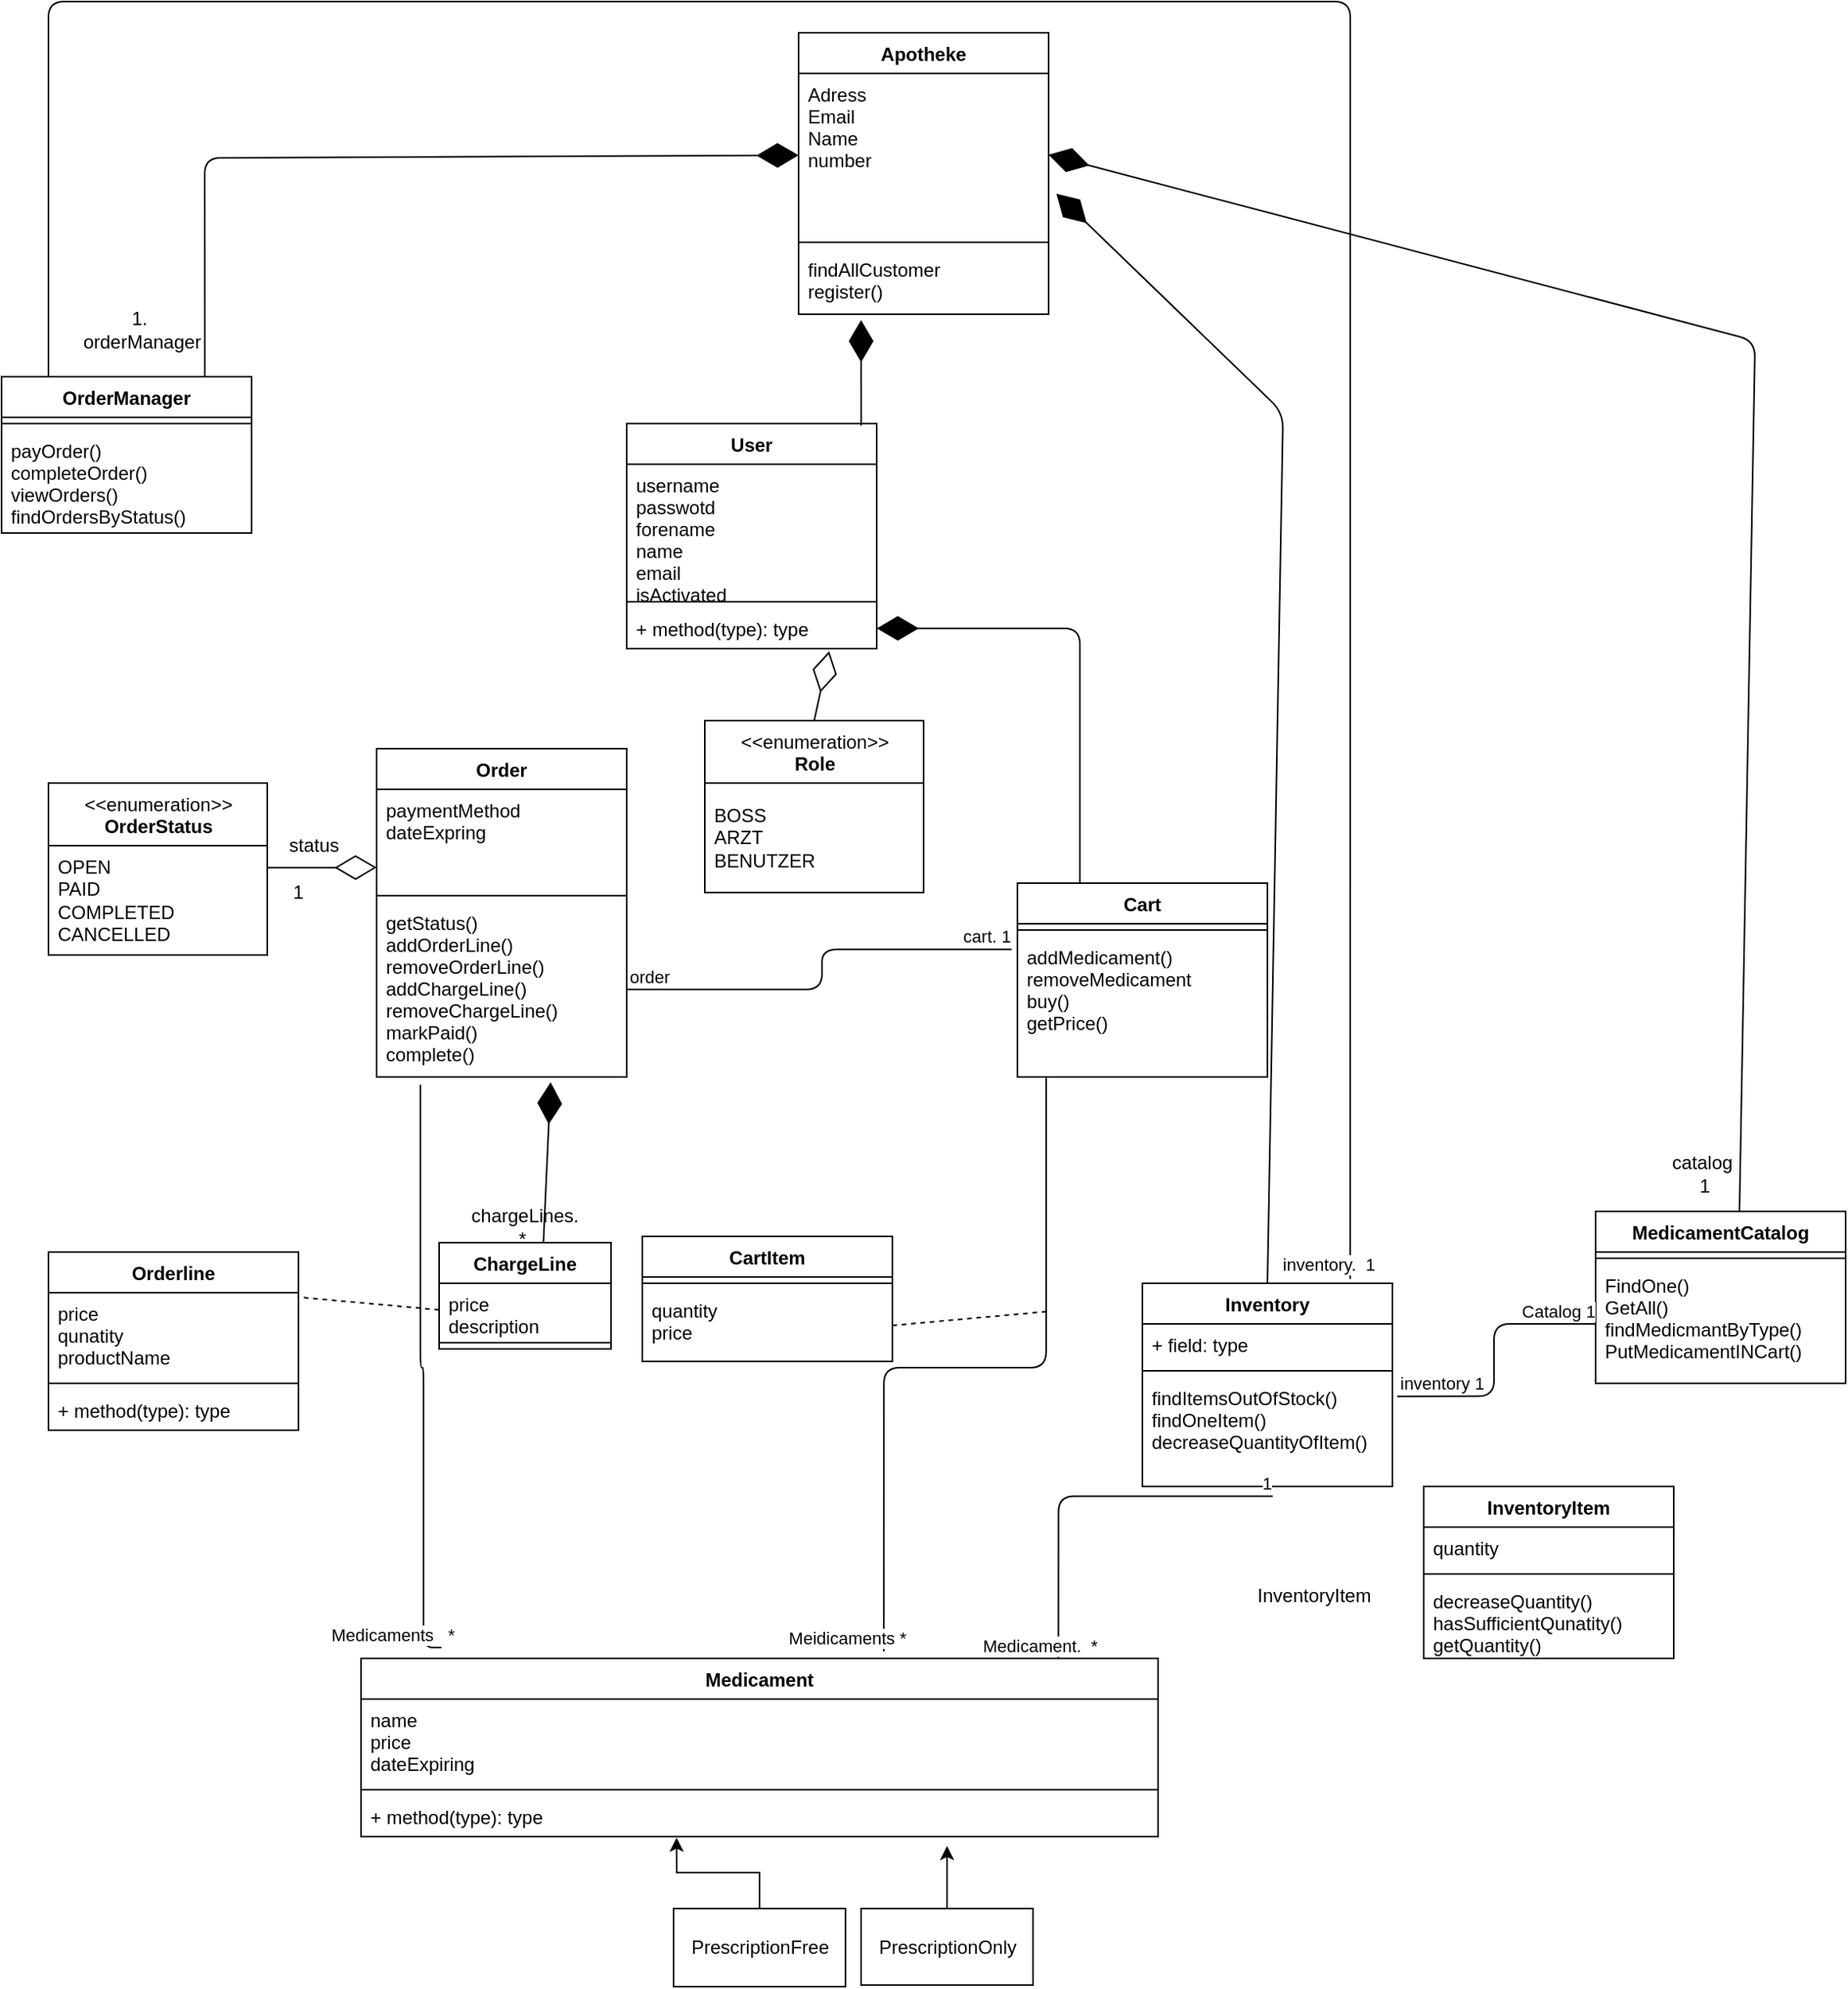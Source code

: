 <mxfile version="13.9.2" type="device"><diagram id="C5RBs43oDa-KdzZeNtuy" name="Page-1"><mxGraphModel dx="1781" dy="1690" grid="1" gridSize="10" guides="1" tooltips="1" connect="1" arrows="1" fold="1" page="1" pageScale="1" pageWidth="827" pageHeight="1169" math="0" shadow="0"><root><mxCell id="WIyWlLk6GJQsqaUBKTNV-0"/><mxCell id="WIyWlLk6GJQsqaUBKTNV-1" parent="WIyWlLk6GJQsqaUBKTNV-0"/><mxCell id="mdw0Ln1GYrUHmA_hGkr2-0" value="Apotheke" style="swimlane;fontStyle=1;align=center;verticalAlign=top;childLayout=stackLayout;horizontal=1;startSize=26;horizontalStack=0;resizeParent=1;resizeParentMax=0;resizeLast=0;collapsible=1;marginBottom=0;" parent="WIyWlLk6GJQsqaUBKTNV-1" vertex="1"><mxGeometry x="360" y="-20" width="160" height="180" as="geometry"/></mxCell><mxCell id="mdw0Ln1GYrUHmA_hGkr2-1" value="Adress&#10;Email&#10;Name&#10;number&#10;&#10;" style="text;strokeColor=none;fillColor=none;align=left;verticalAlign=top;spacingLeft=4;spacingRight=4;overflow=hidden;rotatable=0;points=[[0,0.5],[1,0.5]];portConstraint=eastwest;" parent="mdw0Ln1GYrUHmA_hGkr2-0" vertex="1"><mxGeometry y="26" width="160" height="104" as="geometry"/></mxCell><mxCell id="mdw0Ln1GYrUHmA_hGkr2-2" value="" style="line;strokeWidth=1;fillColor=none;align=left;verticalAlign=middle;spacingTop=-1;spacingLeft=3;spacingRight=3;rotatable=0;labelPosition=right;points=[];portConstraint=eastwest;" parent="mdw0Ln1GYrUHmA_hGkr2-0" vertex="1"><mxGeometry y="130" width="160" height="8" as="geometry"/></mxCell><mxCell id="mdw0Ln1GYrUHmA_hGkr2-3" value="findAllCustomer&#10;register()&#10;" style="text;strokeColor=none;fillColor=none;align=left;verticalAlign=top;spacingLeft=4;spacingRight=4;overflow=hidden;rotatable=0;points=[[0,0.5],[1,0.5]];portConstraint=eastwest;" parent="mdw0Ln1GYrUHmA_hGkr2-0" vertex="1"><mxGeometry y="138" width="160" height="42" as="geometry"/></mxCell><mxCell id="mdw0Ln1GYrUHmA_hGkr2-4" value="User" style="swimlane;fontStyle=1;align=center;verticalAlign=top;childLayout=stackLayout;horizontal=1;startSize=26;horizontalStack=0;resizeParent=1;resizeParentMax=0;resizeLast=0;collapsible=1;marginBottom=0;" parent="WIyWlLk6GJQsqaUBKTNV-1" vertex="1"><mxGeometry x="250" y="230" width="160" height="144" as="geometry"/></mxCell><mxCell id="mdw0Ln1GYrUHmA_hGkr2-5" value="username&#10;passwotd&#10;forename&#10;name &#10;email&#10;isActivated&#10;adress" style="text;strokeColor=none;fillColor=none;align=left;verticalAlign=top;spacingLeft=4;spacingRight=4;overflow=hidden;rotatable=0;points=[[0,0.5],[1,0.5]];portConstraint=eastwest;" parent="mdw0Ln1GYrUHmA_hGkr2-4" vertex="1"><mxGeometry y="26" width="160" height="84" as="geometry"/></mxCell><mxCell id="mdw0Ln1GYrUHmA_hGkr2-6" value="" style="line;strokeWidth=1;fillColor=none;align=left;verticalAlign=middle;spacingTop=-1;spacingLeft=3;spacingRight=3;rotatable=0;labelPosition=right;points=[];portConstraint=eastwest;" parent="mdw0Ln1GYrUHmA_hGkr2-4" vertex="1"><mxGeometry y="110" width="160" height="8" as="geometry"/></mxCell><mxCell id="mdw0Ln1GYrUHmA_hGkr2-7" value="+ method(type): type" style="text;strokeColor=none;fillColor=none;align=left;verticalAlign=top;spacingLeft=4;spacingRight=4;overflow=hidden;rotatable=0;points=[[0,0.5],[1,0.5]];portConstraint=eastwest;" parent="mdw0Ln1GYrUHmA_hGkr2-4" vertex="1"><mxGeometry y="118" width="160" height="26" as="geometry"/></mxCell><mxCell id="mdw0Ln1GYrUHmA_hGkr2-8" value="" style="endArrow=diamondThin;endFill=1;endSize=24;html=1;entryX=0.25;entryY=1.09;entryDx=0;entryDy=0;entryPerimeter=0;exitX=0.938;exitY=0.009;exitDx=0;exitDy=0;exitPerimeter=0;" parent="WIyWlLk6GJQsqaUBKTNV-1" source="mdw0Ln1GYrUHmA_hGkr2-4" target="mdw0Ln1GYrUHmA_hGkr2-3" edge="1"><mxGeometry width="160" relative="1" as="geometry"><mxPoint x="440" y="540" as="sourcePoint"/><mxPoint x="600" y="540" as="targetPoint"/></mxGeometry></mxCell><mxCell id="mdw0Ln1GYrUHmA_hGkr2-9" value="&amp;lt;&amp;lt;enumeration&amp;gt;&amp;gt;&lt;br&gt;&lt;b&gt;Role&lt;/b&gt;" style="swimlane;fontStyle=0;align=center;verticalAlign=top;childLayout=stackLayout;horizontal=1;startSize=40;horizontalStack=0;resizeParent=1;resizeParentMax=0;resizeLast=0;collapsible=0;marginBottom=0;html=1;" parent="WIyWlLk6GJQsqaUBKTNV-1" vertex="1"><mxGeometry x="300" y="420" width="140" height="110" as="geometry"/></mxCell><mxCell id="mdw0Ln1GYrUHmA_hGkr2-10" value="BOSS&lt;br&gt;ARZT&lt;br&gt;BENUTZER&lt;br&gt;" style="text;html=1;strokeColor=none;fillColor=none;align=left;verticalAlign=middle;spacingLeft=4;spacingRight=4;overflow=hidden;rotatable=0;points=[[0,0.5],[1,0.5]];portConstraint=eastwest;" parent="mdw0Ln1GYrUHmA_hGkr2-9" vertex="1"><mxGeometry y="40" width="140" height="70" as="geometry"/></mxCell><mxCell id="mdw0Ln1GYrUHmA_hGkr2-11" value="" style="endArrow=diamondThin;endFill=0;endSize=24;html=1;exitX=0.5;exitY=0;exitDx=0;exitDy=0;entryX=0.81;entryY=1.064;entryDx=0;entryDy=0;entryPerimeter=0;" parent="WIyWlLk6GJQsqaUBKTNV-1" source="mdw0Ln1GYrUHmA_hGkr2-9" target="mdw0Ln1GYrUHmA_hGkr2-7" edge="1"><mxGeometry width="160" relative="1" as="geometry"><mxPoint x="370" y="560" as="sourcePoint"/><mxPoint x="373" y="525" as="targetPoint"/></mxGeometry></mxCell><mxCell id="mdw0Ln1GYrUHmA_hGkr2-12" value="Cart" style="swimlane;fontStyle=1;align=center;verticalAlign=top;childLayout=stackLayout;horizontal=1;startSize=26;horizontalStack=0;resizeParent=1;resizeParentMax=0;resizeLast=0;collapsible=1;marginBottom=0;" parent="WIyWlLk6GJQsqaUBKTNV-1" vertex="1"><mxGeometry x="500" y="524" width="160" height="124" as="geometry"/></mxCell><mxCell id="mdw0Ln1GYrUHmA_hGkr2-14" value="" style="line;strokeWidth=1;fillColor=none;align=left;verticalAlign=middle;spacingTop=-1;spacingLeft=3;spacingRight=3;rotatable=0;labelPosition=right;points=[];portConstraint=eastwest;" parent="mdw0Ln1GYrUHmA_hGkr2-12" vertex="1"><mxGeometry y="26" width="160" height="8" as="geometry"/></mxCell><mxCell id="mdw0Ln1GYrUHmA_hGkr2-15" value="addMedicament()&#10;removeMedicament&#10;buy()&#10;getPrice()" style="text;strokeColor=none;fillColor=none;align=left;verticalAlign=top;spacingLeft=4;spacingRight=4;overflow=hidden;rotatable=0;points=[[0,0.5],[1,0.5]];portConstraint=eastwest;" parent="mdw0Ln1GYrUHmA_hGkr2-12" vertex="1"><mxGeometry y="34" width="160" height="90" as="geometry"/></mxCell><mxCell id="mdw0Ln1GYrUHmA_hGkr2-16" value="" style="endArrow=diamondThin;endFill=1;endSize=24;html=1;exitX=0.25;exitY=0;exitDx=0;exitDy=0;" parent="WIyWlLk6GJQsqaUBKTNV-1" source="mdw0Ln1GYrUHmA_hGkr2-12" target="mdw0Ln1GYrUHmA_hGkr2-7" edge="1"><mxGeometry width="160" relative="1" as="geometry"><mxPoint x="500.0" y="608.732" as="sourcePoint"/><mxPoint x="501.68" y="524.0" as="targetPoint"/><Array as="points"><mxPoint x="540" y="361"/></Array></mxGeometry></mxCell><mxCell id="mdw0Ln1GYrUHmA_hGkr2-17" value="Inventory" style="swimlane;fontStyle=1;align=center;verticalAlign=top;childLayout=stackLayout;horizontal=1;startSize=26;horizontalStack=0;resizeParent=1;resizeParentMax=0;resizeLast=0;collapsible=1;marginBottom=0;" parent="WIyWlLk6GJQsqaUBKTNV-1" vertex="1"><mxGeometry x="580" y="780" width="160" height="130" as="geometry"/></mxCell><mxCell id="mdw0Ln1GYrUHmA_hGkr2-18" value="+ field: type" style="text;strokeColor=none;fillColor=none;align=left;verticalAlign=top;spacingLeft=4;spacingRight=4;overflow=hidden;rotatable=0;points=[[0,0.5],[1,0.5]];portConstraint=eastwest;" parent="mdw0Ln1GYrUHmA_hGkr2-17" vertex="1"><mxGeometry y="26" width="160" height="26" as="geometry"/></mxCell><mxCell id="mdw0Ln1GYrUHmA_hGkr2-19" value="" style="line;strokeWidth=1;fillColor=none;align=left;verticalAlign=middle;spacingTop=-1;spacingLeft=3;spacingRight=3;rotatable=0;labelPosition=right;points=[];portConstraint=eastwest;" parent="mdw0Ln1GYrUHmA_hGkr2-17" vertex="1"><mxGeometry y="52" width="160" height="8" as="geometry"/></mxCell><mxCell id="mdw0Ln1GYrUHmA_hGkr2-20" value="findItemsOutOfStock()&#10;findOneItem()&#10;decreaseQuantityOfItem()" style="text;strokeColor=none;fillColor=none;align=left;verticalAlign=top;spacingLeft=4;spacingRight=4;overflow=hidden;rotatable=0;points=[[0,0.5],[1,0.5]];portConstraint=eastwest;" parent="mdw0Ln1GYrUHmA_hGkr2-17" vertex="1"><mxGeometry y="60" width="160" height="70" as="geometry"/></mxCell><mxCell id="mdw0Ln1GYrUHmA_hGkr2-21" value="" style="endArrow=diamondThin;endFill=1;endSize=24;html=1;exitX=0.5;exitY=0;exitDx=0;exitDy=0;entryX=1.031;entryY=0.74;entryDx=0;entryDy=0;entryPerimeter=0;" parent="WIyWlLk6GJQsqaUBKTNV-1" source="mdw0Ln1GYrUHmA_hGkr2-17" target="mdw0Ln1GYrUHmA_hGkr2-1" edge="1"><mxGeometry width="160" relative="1" as="geometry"><mxPoint x="753.45" y="780" as="sourcePoint"/><mxPoint x="700.005" y="674" as="targetPoint"/><Array as="points"><mxPoint x="670" y="223"/></Array></mxGeometry></mxCell><mxCell id="mdw0Ln1GYrUHmA_hGkr2-22" value="Medicament" style="swimlane;fontStyle=1;align=center;verticalAlign=top;childLayout=stackLayout;horizontal=1;startSize=26;horizontalStack=0;resizeParent=1;resizeParentMax=0;resizeLast=0;collapsible=1;marginBottom=0;" parent="WIyWlLk6GJQsqaUBKTNV-1" vertex="1"><mxGeometry x="80" y="1020" width="510" height="114" as="geometry"/></mxCell><mxCell id="mdw0Ln1GYrUHmA_hGkr2-23" value="name&#10;price&#10;dateExpiring&#10;" style="text;strokeColor=none;fillColor=none;align=left;verticalAlign=top;spacingLeft=4;spacingRight=4;overflow=hidden;rotatable=0;points=[[0,0.5],[1,0.5]];portConstraint=eastwest;" parent="mdw0Ln1GYrUHmA_hGkr2-22" vertex="1"><mxGeometry y="26" width="510" height="54" as="geometry"/></mxCell><mxCell id="mdw0Ln1GYrUHmA_hGkr2-24" value="" style="line;strokeWidth=1;fillColor=none;align=left;verticalAlign=middle;spacingTop=-1;spacingLeft=3;spacingRight=3;rotatable=0;labelPosition=right;points=[];portConstraint=eastwest;" parent="mdw0Ln1GYrUHmA_hGkr2-22" vertex="1"><mxGeometry y="80" width="510" height="8" as="geometry"/></mxCell><mxCell id="mdw0Ln1GYrUHmA_hGkr2-25" value="+ method(type): type" style="text;strokeColor=none;fillColor=none;align=left;verticalAlign=top;spacingLeft=4;spacingRight=4;overflow=hidden;rotatable=0;points=[[0,0.5],[1,0.5]];portConstraint=eastwest;" parent="mdw0Ln1GYrUHmA_hGkr2-22" vertex="1"><mxGeometry y="88" width="510" height="26" as="geometry"/></mxCell><mxCell id="mdw0Ln1GYrUHmA_hGkr2-26" value="" style="endArrow=none;html=1;edgeStyle=orthogonalEdgeStyle;entryX=0.656;entryY=-0.04;entryDx=0;entryDy=0;entryPerimeter=0;exitX=0.115;exitY=1.007;exitDx=0;exitDy=0;exitPerimeter=0;" parent="WIyWlLk6GJQsqaUBKTNV-1" source="mdw0Ln1GYrUHmA_hGkr2-15" target="mdw0Ln1GYrUHmA_hGkr2-22" edge="1"><mxGeometry relative="1" as="geometry"><mxPoint x="600" y="920" as="sourcePoint"/><mxPoint x="760" y="920" as="targetPoint"/></mxGeometry></mxCell><mxCell id="mdw0Ln1GYrUHmA_hGkr2-28" value="Meidicaments *" style="edgeLabel;resizable=0;html=1;align=right;verticalAlign=bottom;" parent="mdw0Ln1GYrUHmA_hGkr2-26" connectable="0" vertex="1"><mxGeometry x="1" relative="1" as="geometry"><mxPoint x="15.04" as="offset"/></mxGeometry></mxCell><mxCell id="mdw0Ln1GYrUHmA_hGkr2-34" style="edgeStyle=orthogonalEdgeStyle;rounded=0;orthogonalLoop=1;jettySize=auto;html=1;entryX=0.396;entryY=1.026;entryDx=0;entryDy=0;entryPerimeter=0;" parent="WIyWlLk6GJQsqaUBKTNV-1" source="mdw0Ln1GYrUHmA_hGkr2-30" target="mdw0Ln1GYrUHmA_hGkr2-25" edge="1"><mxGeometry relative="1" as="geometry"/></mxCell><mxCell id="mdw0Ln1GYrUHmA_hGkr2-30" value="PrescriptionFree&lt;br&gt;" style="html=1;" parent="WIyWlLk6GJQsqaUBKTNV-1" vertex="1"><mxGeometry x="280" y="1180" width="110" height="50" as="geometry"/></mxCell><mxCell id="mdw0Ln1GYrUHmA_hGkr2-33" style="edgeStyle=orthogonalEdgeStyle;rounded=0;orthogonalLoop=1;jettySize=auto;html=1;" parent="WIyWlLk6GJQsqaUBKTNV-1" source="mdw0Ln1GYrUHmA_hGkr2-31" edge="1"><mxGeometry relative="1" as="geometry"><mxPoint x="455" y="1140" as="targetPoint"/></mxGeometry></mxCell><mxCell id="mdw0Ln1GYrUHmA_hGkr2-31" value="PrescriptionOnly" style="html=1;" parent="WIyWlLk6GJQsqaUBKTNV-1" vertex="1"><mxGeometry x="400" y="1180" width="110" height="49" as="geometry"/></mxCell><mxCell id="mdw0Ln1GYrUHmA_hGkr2-35" value="CartItem" style="swimlane;fontStyle=1;align=center;verticalAlign=top;childLayout=stackLayout;horizontal=1;startSize=26;horizontalStack=0;resizeParent=1;resizeParentMax=0;resizeLast=0;collapsible=1;marginBottom=0;" parent="WIyWlLk6GJQsqaUBKTNV-1" vertex="1"><mxGeometry x="260" y="750" width="160" height="80" as="geometry"/></mxCell><mxCell id="mdw0Ln1GYrUHmA_hGkr2-37" value="" style="line;strokeWidth=1;fillColor=none;align=left;verticalAlign=middle;spacingTop=-1;spacingLeft=3;spacingRight=3;rotatable=0;labelPosition=right;points=[];portConstraint=eastwest;" parent="mdw0Ln1GYrUHmA_hGkr2-35" vertex="1"><mxGeometry y="26" width="160" height="8" as="geometry"/></mxCell><mxCell id="mdw0Ln1GYrUHmA_hGkr2-38" value="quantity&#10;price" style="text;strokeColor=none;fillColor=none;align=left;verticalAlign=top;spacingLeft=4;spacingRight=4;overflow=hidden;rotatable=0;points=[[0,0.5],[1,0.5]];portConstraint=eastwest;" parent="mdw0Ln1GYrUHmA_hGkr2-35" vertex="1"><mxGeometry y="34" width="160" height="46" as="geometry"/></mxCell><mxCell id="mdw0Ln1GYrUHmA_hGkr2-40" value="" style="endArrow=none;html=1;edgeStyle=orthogonalEdgeStyle;entryX=0.521;entryY=1.09;entryDx=0;entryDy=0;entryPerimeter=0;exitX=0.875;exitY=0;exitDx=0;exitDy=0;exitPerimeter=0;" parent="WIyWlLk6GJQsqaUBKTNV-1" source="mdw0Ln1GYrUHmA_hGkr2-22" target="mdw0Ln1GYrUHmA_hGkr2-20" edge="1"><mxGeometry relative="1" as="geometry"><mxPoint x="550" y="730" as="sourcePoint"/><mxPoint x="710" y="730" as="targetPoint"/></mxGeometry></mxCell><mxCell id="mdw0Ln1GYrUHmA_hGkr2-41" value="Medicament.&amp;nbsp; *" style="edgeLabel;resizable=0;html=1;align=left;verticalAlign=bottom;" parent="mdw0Ln1GYrUHmA_hGkr2-40" connectable="0" vertex="1"><mxGeometry x="-1" relative="1" as="geometry"><mxPoint x="-50" as="offset"/></mxGeometry></mxCell><mxCell id="mdw0Ln1GYrUHmA_hGkr2-42" value="1" style="edgeLabel;resizable=0;html=1;align=right;verticalAlign=bottom;" parent="mdw0Ln1GYrUHmA_hGkr2-40" connectable="0" vertex="1"><mxGeometry x="1" relative="1" as="geometry"/></mxCell><mxCell id="mdw0Ln1GYrUHmA_hGkr2-43" value="InventoryItem" style="swimlane;fontStyle=1;align=center;verticalAlign=top;childLayout=stackLayout;horizontal=1;startSize=26;horizontalStack=0;resizeParent=1;resizeParentMax=0;resizeLast=0;collapsible=1;marginBottom=0;" parent="WIyWlLk6GJQsqaUBKTNV-1" vertex="1"><mxGeometry x="760" y="910" width="160" height="110" as="geometry"/></mxCell><mxCell id="mdw0Ln1GYrUHmA_hGkr2-44" value="quantity" style="text;strokeColor=none;fillColor=none;align=left;verticalAlign=top;spacingLeft=4;spacingRight=4;overflow=hidden;rotatable=0;points=[[0,0.5],[1,0.5]];portConstraint=eastwest;" parent="mdw0Ln1GYrUHmA_hGkr2-43" vertex="1"><mxGeometry y="26" width="160" height="26" as="geometry"/></mxCell><mxCell id="mdw0Ln1GYrUHmA_hGkr2-45" value="" style="line;strokeWidth=1;fillColor=none;align=left;verticalAlign=middle;spacingTop=-1;spacingLeft=3;spacingRight=3;rotatable=0;labelPosition=right;points=[];portConstraint=eastwest;" parent="mdw0Ln1GYrUHmA_hGkr2-43" vertex="1"><mxGeometry y="52" width="160" height="8" as="geometry"/></mxCell><mxCell id="mdw0Ln1GYrUHmA_hGkr2-46" value="decreaseQuantity()&#10;hasSufficientQunatity()&#10;getQuantity()" style="text;strokeColor=none;fillColor=none;align=left;verticalAlign=top;spacingLeft=4;spacingRight=4;overflow=hidden;rotatable=0;points=[[0,0.5],[1,0.5]];portConstraint=eastwest;" parent="mdw0Ln1GYrUHmA_hGkr2-43" vertex="1"><mxGeometry y="60" width="160" height="50" as="geometry"/></mxCell><mxCell id="mdw0Ln1GYrUHmA_hGkr2-47" value="InventoryItem" style="text;html=1;strokeColor=none;fillColor=none;align=center;verticalAlign=middle;whiteSpace=wrap;rounded=0;" parent="WIyWlLk6GJQsqaUBKTNV-1" vertex="1"><mxGeometry x="670" y="970" width="40" height="20" as="geometry"/></mxCell><mxCell id="mdw0Ln1GYrUHmA_hGkr2-48" value="Order" style="swimlane;fontStyle=1;align=center;verticalAlign=top;childLayout=stackLayout;horizontal=1;startSize=26;horizontalStack=0;resizeParent=1;resizeParentMax=0;resizeLast=0;collapsible=1;marginBottom=0;" parent="WIyWlLk6GJQsqaUBKTNV-1" vertex="1"><mxGeometry x="90" y="438" width="160" height="210" as="geometry"/></mxCell><mxCell id="mdw0Ln1GYrUHmA_hGkr2-49" value="paymentMethod&#10;dateExpring" style="text;strokeColor=none;fillColor=none;align=left;verticalAlign=top;spacingLeft=4;spacingRight=4;overflow=hidden;rotatable=0;points=[[0,0.5],[1,0.5]];portConstraint=eastwest;" parent="mdw0Ln1GYrUHmA_hGkr2-48" vertex="1"><mxGeometry y="26" width="160" height="64" as="geometry"/></mxCell><mxCell id="mdw0Ln1GYrUHmA_hGkr2-50" value="" style="line;strokeWidth=1;fillColor=none;align=left;verticalAlign=middle;spacingTop=-1;spacingLeft=3;spacingRight=3;rotatable=0;labelPosition=right;points=[];portConstraint=eastwest;" parent="mdw0Ln1GYrUHmA_hGkr2-48" vertex="1"><mxGeometry y="90" width="160" height="8" as="geometry"/></mxCell><mxCell id="mdw0Ln1GYrUHmA_hGkr2-51" value="getStatus()&#10;addOrderLine()&#10;removeOrderLine()&#10;addChargeLine()&#10;removeChargeLine()&#10;markPaid()&#10;complete()" style="text;strokeColor=none;fillColor=none;align=left;verticalAlign=top;spacingLeft=4;spacingRight=4;overflow=hidden;rotatable=0;points=[[0,0.5],[1,0.5]];portConstraint=eastwest;" parent="mdw0Ln1GYrUHmA_hGkr2-48" vertex="1"><mxGeometry y="98" width="160" height="112" as="geometry"/></mxCell><mxCell id="mdw0Ln1GYrUHmA_hGkr2-52" value="&amp;lt;&amp;lt;enumeration&amp;gt;&amp;gt;&lt;br&gt;&lt;b&gt;OrderStatus&lt;/b&gt;" style="swimlane;fontStyle=0;align=center;verticalAlign=top;childLayout=stackLayout;horizontal=1;startSize=40;horizontalStack=0;resizeParent=1;resizeParentMax=0;resizeLast=0;collapsible=0;marginBottom=0;html=1;" parent="WIyWlLk6GJQsqaUBKTNV-1" vertex="1"><mxGeometry x="-120" y="460" width="140" height="110" as="geometry"/></mxCell><mxCell id="mdw0Ln1GYrUHmA_hGkr2-53" value="OPEN&lt;br&gt;PAID&lt;br&gt;COMPLETED&lt;br&gt;CANCELLED" style="text;html=1;strokeColor=none;fillColor=none;align=left;verticalAlign=middle;spacingLeft=4;spacingRight=4;overflow=hidden;rotatable=0;points=[[0,0.5],[1,0.5]];portConstraint=eastwest;" parent="mdw0Ln1GYrUHmA_hGkr2-52" vertex="1"><mxGeometry y="40" width="140" height="70" as="geometry"/></mxCell><mxCell id="mdw0Ln1GYrUHmA_hGkr2-54" value="" style="endArrow=diamondThin;endFill=0;endSize=24;html=1;" parent="WIyWlLk6GJQsqaUBKTNV-1" edge="1"><mxGeometry width="160" relative="1" as="geometry"><mxPoint x="20" y="514.17" as="sourcePoint"/><mxPoint x="90" y="514" as="targetPoint"/></mxGeometry></mxCell><mxCell id="mdw0Ln1GYrUHmA_hGkr2-55" value="status" style="text;html=1;strokeColor=none;fillColor=none;align=center;verticalAlign=middle;whiteSpace=wrap;rounded=0;" parent="WIyWlLk6GJQsqaUBKTNV-1" vertex="1"><mxGeometry x="30" y="490" width="40" height="20" as="geometry"/></mxCell><mxCell id="mdw0Ln1GYrUHmA_hGkr2-59" value="1" style="text;html=1;strokeColor=none;fillColor=none;align=center;verticalAlign=middle;whiteSpace=wrap;rounded=0;" parent="WIyWlLk6GJQsqaUBKTNV-1" vertex="1"><mxGeometry x="20" y="520" width="40" height="20" as="geometry"/></mxCell><mxCell id="mdw0Ln1GYrUHmA_hGkr2-60" value="" style="endArrow=none;html=1;edgeStyle=orthogonalEdgeStyle;exitX=0.175;exitY=1.045;exitDx=0;exitDy=0;exitPerimeter=0;entryX=0.101;entryY=-0.061;entryDx=0;entryDy=0;entryPerimeter=0;" parent="WIyWlLk6GJQsqaUBKTNV-1" source="mdw0Ln1GYrUHmA_hGkr2-51" target="mdw0Ln1GYrUHmA_hGkr2-22" edge="1"><mxGeometry relative="1" as="geometry"><mxPoint x="150" y="810" as="sourcePoint"/><mxPoint x="310" y="810" as="targetPoint"/><Array as="points"><mxPoint x="118" y="834"/><mxPoint x="120" y="834"/><mxPoint x="120" y="1013"/></Array></mxGeometry></mxCell><mxCell id="mdw0Ln1GYrUHmA_hGkr2-62" value="Medicaments&amp;nbsp; &amp;nbsp;*" style="edgeLabel;resizable=0;html=1;align=right;verticalAlign=bottom;" parent="mdw0Ln1GYrUHmA_hGkr2-60" connectable="0" vertex="1"><mxGeometry x="1" relative="1" as="geometry"><mxPoint x="8.63" as="offset"/></mxGeometry></mxCell><mxCell id="mdw0Ln1GYrUHmA_hGkr2-63" value="Orderline" style="swimlane;fontStyle=1;align=center;verticalAlign=top;childLayout=stackLayout;horizontal=1;startSize=26;horizontalStack=0;resizeParent=1;resizeParentMax=0;resizeLast=0;collapsible=1;marginBottom=0;" parent="WIyWlLk6GJQsqaUBKTNV-1" vertex="1"><mxGeometry x="-120" y="760" width="160" height="114" as="geometry"/></mxCell><mxCell id="mdw0Ln1GYrUHmA_hGkr2-64" value="price&#10;qunatity&#10;productName" style="text;strokeColor=none;fillColor=none;align=left;verticalAlign=top;spacingLeft=4;spacingRight=4;overflow=hidden;rotatable=0;points=[[0,0.5],[1,0.5]];portConstraint=eastwest;" parent="mdw0Ln1GYrUHmA_hGkr2-63" vertex="1"><mxGeometry y="26" width="160" height="54" as="geometry"/></mxCell><mxCell id="mdw0Ln1GYrUHmA_hGkr2-65" value="" style="line;strokeWidth=1;fillColor=none;align=left;verticalAlign=middle;spacingTop=-1;spacingLeft=3;spacingRight=3;rotatable=0;labelPosition=right;points=[];portConstraint=eastwest;" parent="mdw0Ln1GYrUHmA_hGkr2-63" vertex="1"><mxGeometry y="80" width="160" height="8" as="geometry"/></mxCell><mxCell id="mdw0Ln1GYrUHmA_hGkr2-66" value="+ method(type): type" style="text;strokeColor=none;fillColor=none;align=left;verticalAlign=top;spacingLeft=4;spacingRight=4;overflow=hidden;rotatable=0;points=[[0,0.5],[1,0.5]];portConstraint=eastwest;" parent="mdw0Ln1GYrUHmA_hGkr2-63" vertex="1"><mxGeometry y="88" width="160" height="26" as="geometry"/></mxCell><mxCell id="mdw0Ln1GYrUHmA_hGkr2-67" value="ChargeLine" style="swimlane;fontStyle=1;align=center;verticalAlign=top;childLayout=stackLayout;horizontal=1;startSize=26;horizontalStack=0;resizeParent=1;resizeParentMax=0;resizeLast=0;collapsible=1;marginBottom=0;" parent="WIyWlLk6GJQsqaUBKTNV-1" vertex="1"><mxGeometry x="130" y="754" width="110" height="68" as="geometry"/></mxCell><mxCell id="mdw0Ln1GYrUHmA_hGkr2-68" value="price&#10;description" style="text;strokeColor=none;fillColor=none;align=left;verticalAlign=top;spacingLeft=4;spacingRight=4;overflow=hidden;rotatable=0;points=[[0,0.5],[1,0.5]];portConstraint=eastwest;" parent="mdw0Ln1GYrUHmA_hGkr2-67" vertex="1"><mxGeometry y="26" width="110" height="34" as="geometry"/></mxCell><mxCell id="mdw0Ln1GYrUHmA_hGkr2-69" value="" style="line;strokeWidth=1;fillColor=none;align=left;verticalAlign=middle;spacingTop=-1;spacingLeft=3;spacingRight=3;rotatable=0;labelPosition=right;points=[];portConstraint=eastwest;" parent="mdw0Ln1GYrUHmA_hGkr2-67" vertex="1"><mxGeometry y="60" width="110" height="8" as="geometry"/></mxCell><mxCell id="mdw0Ln1GYrUHmA_hGkr2-71" value="" style="endArrow=diamondThin;endFill=1;endSize=24;html=1;exitX=0.25;exitY=0;exitDx=0;exitDy=0;entryX=0.696;entryY=1.03;entryDx=0;entryDy=0;entryPerimeter=0;" parent="WIyWlLk6GJQsqaUBKTNV-1" target="mdw0Ln1GYrUHmA_hGkr2-51" edge="1"><mxGeometry width="160" relative="1" as="geometry"><mxPoint x="196.72" y="754" as="sourcePoint"/><mxPoint x="143.275" y="648" as="targetPoint"/></mxGeometry></mxCell><mxCell id="mdw0Ln1GYrUHmA_hGkr2-72" value="chargeLines. *&amp;nbsp;" style="text;html=1;strokeColor=none;fillColor=none;align=center;verticalAlign=middle;whiteSpace=wrap;rounded=0;" parent="WIyWlLk6GJQsqaUBKTNV-1" vertex="1"><mxGeometry x="150" y="734" width="70" height="20" as="geometry"/></mxCell><mxCell id="mdw0Ln1GYrUHmA_hGkr2-74" value="" style="endArrow=none;html=1;edgeStyle=orthogonalEdgeStyle;entryX=-0.023;entryY=0.093;entryDx=0;entryDy=0;entryPerimeter=0;exitX=1;exitY=0.5;exitDx=0;exitDy=0;" parent="WIyWlLk6GJQsqaUBKTNV-1" source="mdw0Ln1GYrUHmA_hGkr2-51" target="mdw0Ln1GYrUHmA_hGkr2-15" edge="1"><mxGeometry relative="1" as="geometry"><mxPoint x="150" y="600" as="sourcePoint"/><mxPoint x="310" y="600" as="targetPoint"/></mxGeometry></mxCell><mxCell id="mdw0Ln1GYrUHmA_hGkr2-75" value="order" style="edgeLabel;resizable=0;html=1;align=left;verticalAlign=bottom;" parent="mdw0Ln1GYrUHmA_hGkr2-74" connectable="0" vertex="1"><mxGeometry x="-1" relative="1" as="geometry"/></mxCell><mxCell id="mdw0Ln1GYrUHmA_hGkr2-76" value="cart. 1" style="edgeLabel;resizable=0;html=1;align=right;verticalAlign=bottom;" parent="mdw0Ln1GYrUHmA_hGkr2-74" connectable="0" vertex="1"><mxGeometry x="1" relative="1" as="geometry"/></mxCell><mxCell id="mdw0Ln1GYrUHmA_hGkr2-77" value="OrderManager" style="swimlane;fontStyle=1;align=center;verticalAlign=top;childLayout=stackLayout;horizontal=1;startSize=26;horizontalStack=0;resizeParent=1;resizeParentMax=0;resizeLast=0;collapsible=1;marginBottom=0;" parent="WIyWlLk6GJQsqaUBKTNV-1" vertex="1"><mxGeometry x="-150" y="200" width="160" height="100" as="geometry"/></mxCell><mxCell id="mdw0Ln1GYrUHmA_hGkr2-79" value="" style="line;strokeWidth=1;fillColor=none;align=left;verticalAlign=middle;spacingTop=-1;spacingLeft=3;spacingRight=3;rotatable=0;labelPosition=right;points=[];portConstraint=eastwest;" parent="mdw0Ln1GYrUHmA_hGkr2-77" vertex="1"><mxGeometry y="26" width="160" height="8" as="geometry"/></mxCell><mxCell id="mdw0Ln1GYrUHmA_hGkr2-80" value="payOrder()&#10;completeOrder()&#10;viewOrders()&#10;findOrdersByStatus()" style="text;strokeColor=none;fillColor=none;align=left;verticalAlign=top;spacingLeft=4;spacingRight=4;overflow=hidden;rotatable=0;points=[[0,0.5],[1,0.5]];portConstraint=eastwest;" parent="mdw0Ln1GYrUHmA_hGkr2-77" vertex="1"><mxGeometry y="34" width="160" height="66" as="geometry"/></mxCell><mxCell id="mdw0Ln1GYrUHmA_hGkr2-82" value="1.&amp;nbsp; orderManager" style="text;html=1;strokeColor=none;fillColor=none;align=center;verticalAlign=middle;whiteSpace=wrap;rounded=0;" parent="WIyWlLk6GJQsqaUBKTNV-1" vertex="1"><mxGeometry x="-80" y="160" width="40" height="20" as="geometry"/></mxCell><mxCell id="mdw0Ln1GYrUHmA_hGkr2-86" value="" style="endArrow=diamondThin;endFill=1;endSize=24;html=1;exitX=0.938;exitY=0.009;exitDx=0;exitDy=0;exitPerimeter=0;" parent="WIyWlLk6GJQsqaUBKTNV-1" target="mdw0Ln1GYrUHmA_hGkr2-1" edge="1"><mxGeometry width="160" relative="1" as="geometry"><mxPoint x="-19.92" y="199.996" as="sourcePoint"/><mxPoint x="-20" y="115.04" as="targetPoint"/><Array as="points"><mxPoint x="-20" y="60"/></Array></mxGeometry></mxCell><mxCell id="mdw0Ln1GYrUHmA_hGkr2-88" value="" style="endArrow=none;html=1;edgeStyle=orthogonalEdgeStyle;entryX=0.831;entryY=-0.021;entryDx=0;entryDy=0;entryPerimeter=0;" parent="WIyWlLk6GJQsqaUBKTNV-1" target="mdw0Ln1GYrUHmA_hGkr2-17" edge="1"><mxGeometry relative="1" as="geometry"><mxPoint x="-120" y="200" as="sourcePoint"/><mxPoint x="530" y="410" as="targetPoint"/><Array as="points"><mxPoint x="-120" y="200"/><mxPoint x="-120" y="-40"/><mxPoint x="713" y="-40"/></Array></mxGeometry></mxCell><mxCell id="mdw0Ln1GYrUHmA_hGkr2-90" value="inventory.&amp;nbsp; 1" style="edgeLabel;resizable=0;html=1;align=right;verticalAlign=bottom;" parent="mdw0Ln1GYrUHmA_hGkr2-88" connectable="0" vertex="1"><mxGeometry x="1" relative="1" as="geometry"><mxPoint x="17.04" y="-1" as="offset"/></mxGeometry></mxCell><mxCell id="mdw0Ln1GYrUHmA_hGkr2-91" value="MedicamentCatalog" style="swimlane;fontStyle=1;align=center;verticalAlign=top;childLayout=stackLayout;horizontal=1;startSize=26;horizontalStack=0;resizeParent=1;resizeParentMax=0;resizeLast=0;collapsible=1;marginBottom=0;" parent="WIyWlLk6GJQsqaUBKTNV-1" vertex="1"><mxGeometry x="870" y="734" width="160" height="110" as="geometry"/></mxCell><mxCell id="mdw0Ln1GYrUHmA_hGkr2-93" value="" style="line;strokeWidth=1;fillColor=none;align=left;verticalAlign=middle;spacingTop=-1;spacingLeft=3;spacingRight=3;rotatable=0;labelPosition=right;points=[];portConstraint=eastwest;" parent="mdw0Ln1GYrUHmA_hGkr2-91" vertex="1"><mxGeometry y="26" width="160" height="8" as="geometry"/></mxCell><mxCell id="mdw0Ln1GYrUHmA_hGkr2-94" value="FindOne()&#10;GetAll()&#10;findMedicmantByType()&#10;PutMedicamentINCart()" style="text;strokeColor=none;fillColor=none;align=left;verticalAlign=top;spacingLeft=4;spacingRight=4;overflow=hidden;rotatable=0;points=[[0,0.5],[1,0.5]];portConstraint=eastwest;" parent="mdw0Ln1GYrUHmA_hGkr2-91" vertex="1"><mxGeometry y="34" width="160" height="76" as="geometry"/></mxCell><mxCell id="mdw0Ln1GYrUHmA_hGkr2-95" value="" style="endArrow=diamondThin;endFill=1;endSize=24;html=1;exitX=0.5;exitY=0;exitDx=0;exitDy=0;entryX=1;entryY=0.5;entryDx=0;entryDy=0;" parent="WIyWlLk6GJQsqaUBKTNV-1" target="mdw0Ln1GYrUHmA_hGkr2-1" edge="1"><mxGeometry width="160" relative="1" as="geometry"><mxPoint x="962.04" y="734" as="sourcePoint"/><mxPoint x="827" y="36.96" as="targetPoint"/><Array as="points"><mxPoint x="972.04" y="177"/></Array></mxGeometry></mxCell><mxCell id="mdw0Ln1GYrUHmA_hGkr2-96" value="catalog&amp;nbsp; 1" style="text;html=1;strokeColor=none;fillColor=none;align=center;verticalAlign=middle;whiteSpace=wrap;rounded=0;" parent="WIyWlLk6GJQsqaUBKTNV-1" vertex="1"><mxGeometry x="920" y="700" width="40" height="20" as="geometry"/></mxCell><mxCell id="mdw0Ln1GYrUHmA_hGkr2-97" value="" style="endArrow=none;html=1;edgeStyle=orthogonalEdgeStyle;exitX=1.019;exitY=0.176;exitDx=0;exitDy=0;exitPerimeter=0;entryX=0;entryY=0.5;entryDx=0;entryDy=0;" parent="WIyWlLk6GJQsqaUBKTNV-1" source="mdw0Ln1GYrUHmA_hGkr2-20" target="mdw0Ln1GYrUHmA_hGkr2-94" edge="1"><mxGeometry relative="1" as="geometry"><mxPoint x="710" y="816.17" as="sourcePoint"/><mxPoint x="870" y="816.17" as="targetPoint"/></mxGeometry></mxCell><mxCell id="mdw0Ln1GYrUHmA_hGkr2-98" value="inventory 1" style="edgeLabel;resizable=0;html=1;align=left;verticalAlign=bottom;" parent="mdw0Ln1GYrUHmA_hGkr2-97" connectable="0" vertex="1"><mxGeometry x="-1" relative="1" as="geometry"/></mxCell><mxCell id="mdw0Ln1GYrUHmA_hGkr2-99" value="Catalog 1" style="edgeLabel;resizable=0;html=1;align=right;verticalAlign=bottom;" parent="mdw0Ln1GYrUHmA_hGkr2-97" connectable="0" vertex="1"><mxGeometry x="1" relative="1" as="geometry"/></mxCell><mxCell id="zbaNkXHtzmuDZX4i_qCY-0" value="" style="endArrow=none;dashed=1;html=1;exitX=1;exitY=0.5;exitDx=0;exitDy=0;" edge="1" parent="WIyWlLk6GJQsqaUBKTNV-1" source="mdw0Ln1GYrUHmA_hGkr2-38"><mxGeometry width="50" height="50" relative="1" as="geometry"><mxPoint x="430" y="778" as="sourcePoint"/><mxPoint x="520" y="798" as="targetPoint"/></mxGeometry></mxCell><mxCell id="zbaNkXHtzmuDZX4i_qCY-2" value="" style="endArrow=none;dashed=1;html=1;entryX=1.01;entryY=0.056;entryDx=0;entryDy=0;entryPerimeter=0;exitX=0;exitY=0.5;exitDx=0;exitDy=0;" edge="1" parent="WIyWlLk6GJQsqaUBKTNV-1" source="mdw0Ln1GYrUHmA_hGkr2-68" target="mdw0Ln1GYrUHmA_hGkr2-64"><mxGeometry width="50" height="50" relative="1" as="geometry"><mxPoint x="450" y="580" as="sourcePoint"/><mxPoint x="500" y="530" as="targetPoint"/></mxGeometry></mxCell></root></mxGraphModel></diagram></mxfile>